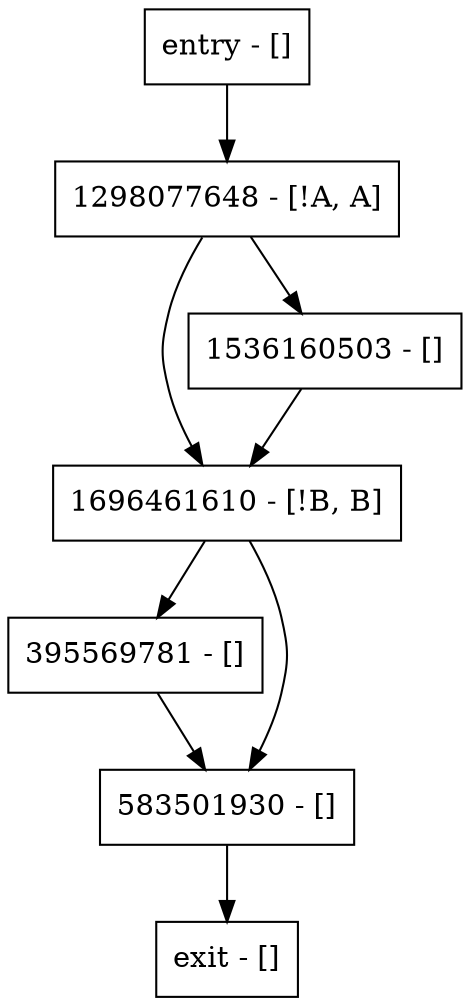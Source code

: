 digraph main {
node [shape=record];
entry [label="entry - []"];
exit [label="exit - []"];
395569781 [label="395569781 - []"];
1696461610 [label="1696461610 - [!B, B]"];
583501930 [label="583501930 - []"];
1536160503 [label="1536160503 - []"];
1298077648 [label="1298077648 - [!A, A]"];
entry;
exit;
entry -> 1298077648;
395569781 -> 583501930;
1696461610 -> 395569781;
1696461610 -> 583501930;
583501930 -> exit;
1536160503 -> 1696461610;
1298077648 -> 1696461610;
1298077648 -> 1536160503;
}
